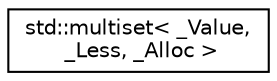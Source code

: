 digraph "Graphical Class Hierarchy"
{
  edge [fontname="Helvetica",fontsize="10",labelfontname="Helvetica",labelfontsize="10"];
  node [fontname="Helvetica",fontsize="10",shape=record];
  rankdir="LR";
  Node0 [label="std::multiset\< _Value,\l _Less, _Alloc \>",height=0.2,width=0.4,color="black", fillcolor="white", style="filled",URL="$classstd_1_1multiset.html"];
}
